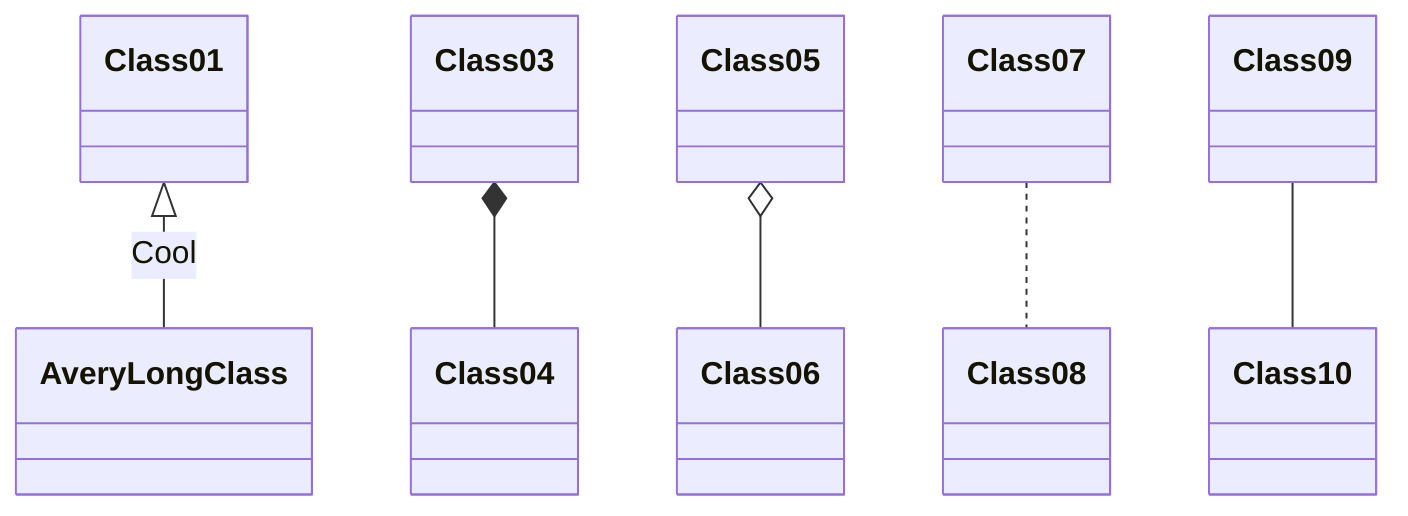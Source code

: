 classDiagram
    Class01 <|-- AveryLongClass : Cool
    Class03 *-- Class04
    Class05 o-- Class06
    Class07 .. Class08
    Class09 -- Class10